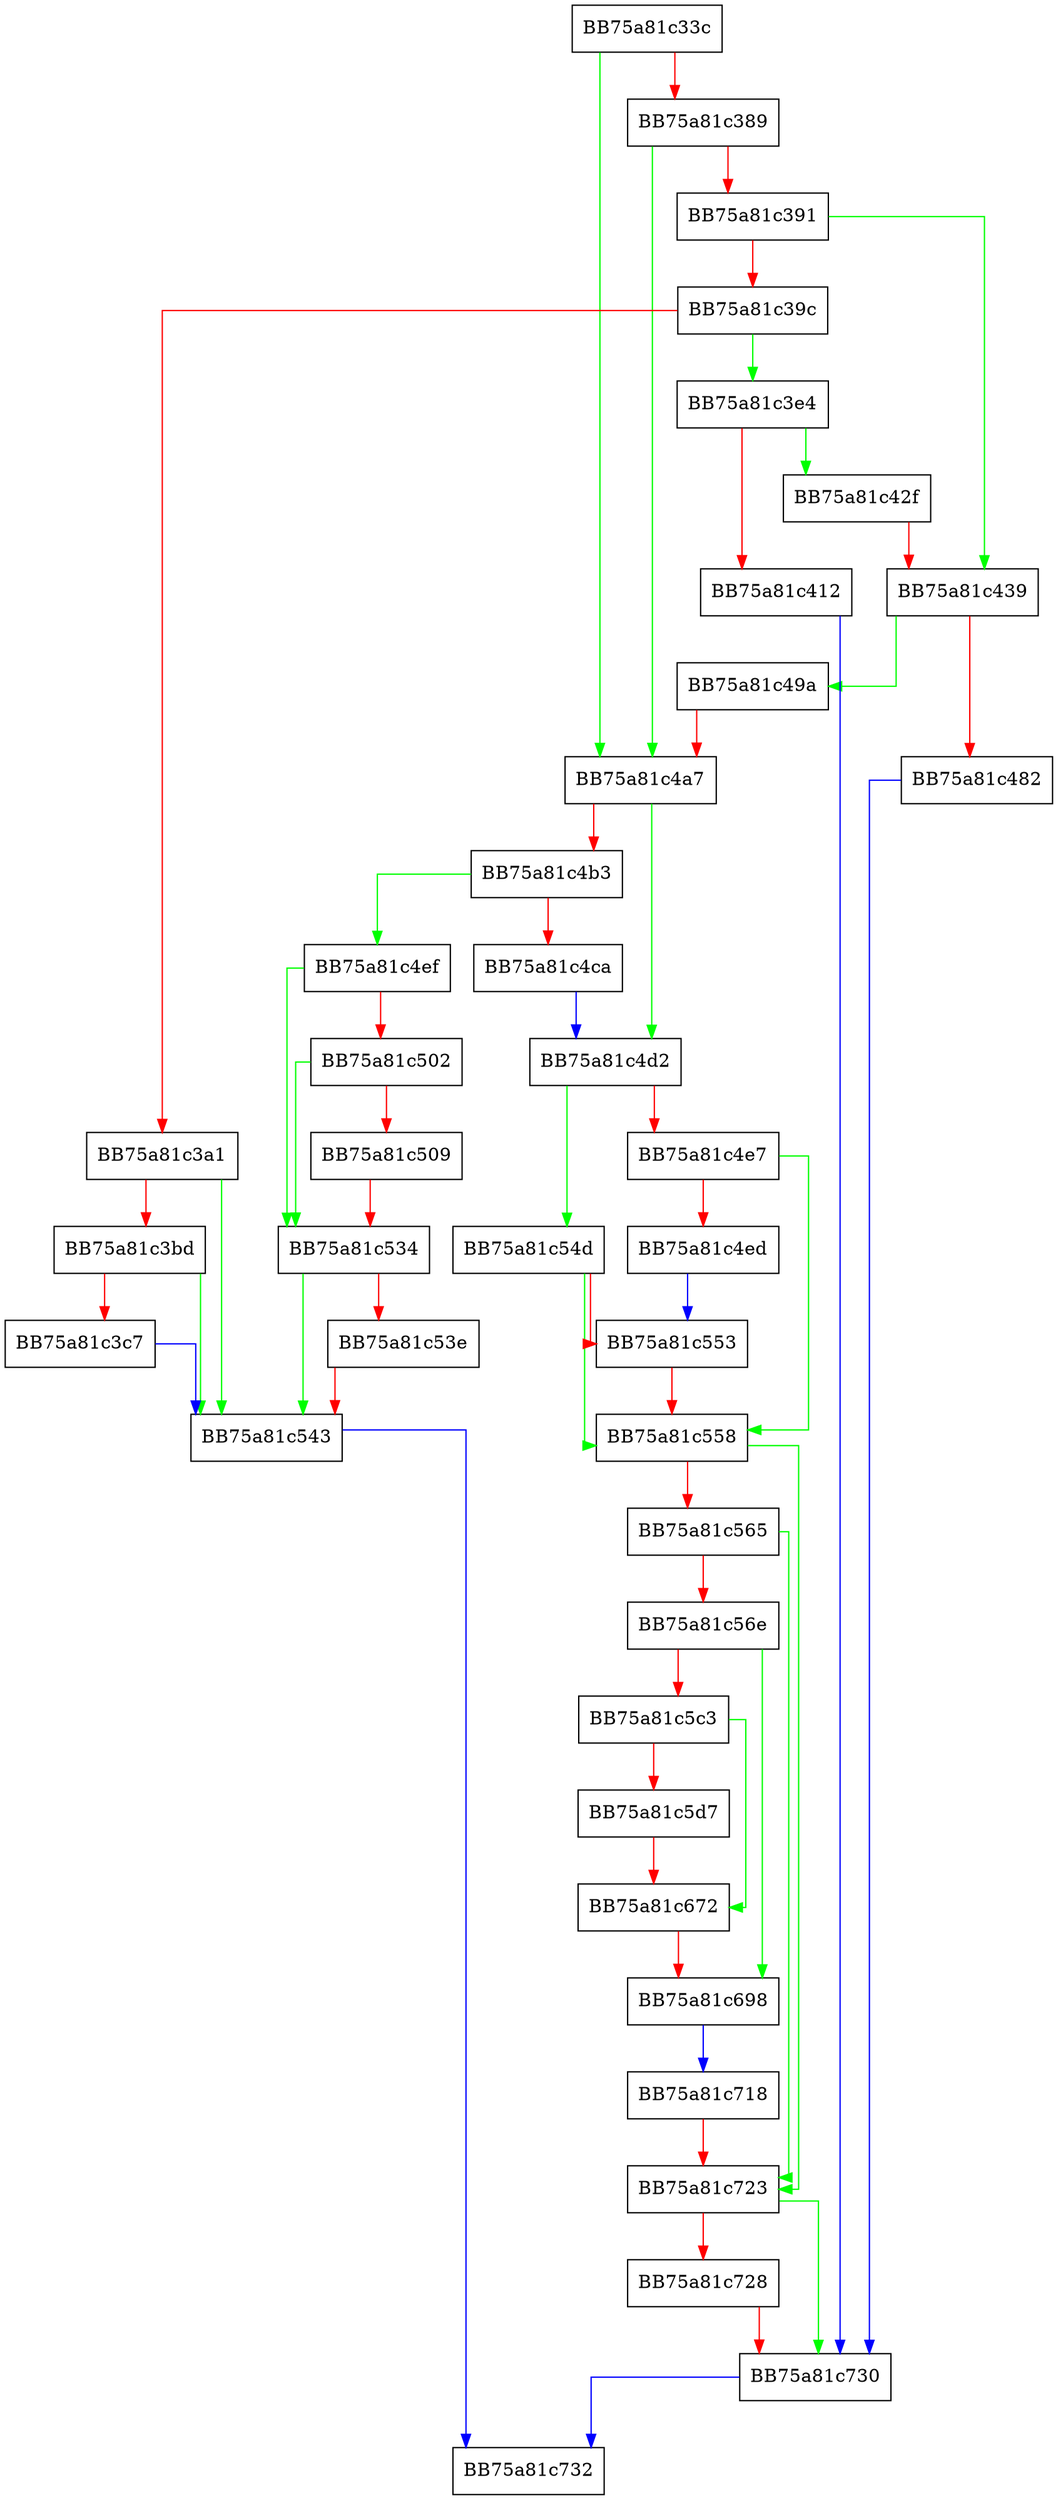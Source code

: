 digraph CheckKnownProcessExclusion {
  node [shape="box"];
  graph [splines=ortho];
  BB75a81c33c -> BB75a81c4a7 [color="green"];
  BB75a81c33c -> BB75a81c389 [color="red"];
  BB75a81c389 -> BB75a81c4a7 [color="green"];
  BB75a81c389 -> BB75a81c391 [color="red"];
  BB75a81c391 -> BB75a81c439 [color="green"];
  BB75a81c391 -> BB75a81c39c [color="red"];
  BB75a81c39c -> BB75a81c3e4 [color="green"];
  BB75a81c39c -> BB75a81c3a1 [color="red"];
  BB75a81c3a1 -> BB75a81c543 [color="green"];
  BB75a81c3a1 -> BB75a81c3bd [color="red"];
  BB75a81c3bd -> BB75a81c543 [color="green"];
  BB75a81c3bd -> BB75a81c3c7 [color="red"];
  BB75a81c3c7 -> BB75a81c543 [color="blue"];
  BB75a81c3e4 -> BB75a81c42f [color="green"];
  BB75a81c3e4 -> BB75a81c412 [color="red"];
  BB75a81c412 -> BB75a81c730 [color="blue"];
  BB75a81c42f -> BB75a81c439 [color="red"];
  BB75a81c439 -> BB75a81c49a [color="green"];
  BB75a81c439 -> BB75a81c482 [color="red"];
  BB75a81c482 -> BB75a81c730 [color="blue"];
  BB75a81c49a -> BB75a81c4a7 [color="red"];
  BB75a81c4a7 -> BB75a81c4d2 [color="green"];
  BB75a81c4a7 -> BB75a81c4b3 [color="red"];
  BB75a81c4b3 -> BB75a81c4ef [color="green"];
  BB75a81c4b3 -> BB75a81c4ca [color="red"];
  BB75a81c4ca -> BB75a81c4d2 [color="blue"];
  BB75a81c4d2 -> BB75a81c54d [color="green"];
  BB75a81c4d2 -> BB75a81c4e7 [color="red"];
  BB75a81c4e7 -> BB75a81c558 [color="green"];
  BB75a81c4e7 -> BB75a81c4ed [color="red"];
  BB75a81c4ed -> BB75a81c553 [color="blue"];
  BB75a81c4ef -> BB75a81c534 [color="green"];
  BB75a81c4ef -> BB75a81c502 [color="red"];
  BB75a81c502 -> BB75a81c534 [color="green"];
  BB75a81c502 -> BB75a81c509 [color="red"];
  BB75a81c509 -> BB75a81c534 [color="red"];
  BB75a81c534 -> BB75a81c543 [color="green"];
  BB75a81c534 -> BB75a81c53e [color="red"];
  BB75a81c53e -> BB75a81c543 [color="red"];
  BB75a81c543 -> BB75a81c732 [color="blue"];
  BB75a81c54d -> BB75a81c558 [color="green"];
  BB75a81c54d -> BB75a81c553 [color="red"];
  BB75a81c553 -> BB75a81c558 [color="red"];
  BB75a81c558 -> BB75a81c723 [color="green"];
  BB75a81c558 -> BB75a81c565 [color="red"];
  BB75a81c565 -> BB75a81c723 [color="green"];
  BB75a81c565 -> BB75a81c56e [color="red"];
  BB75a81c56e -> BB75a81c698 [color="green"];
  BB75a81c56e -> BB75a81c5c3 [color="red"];
  BB75a81c5c3 -> BB75a81c672 [color="green"];
  BB75a81c5c3 -> BB75a81c5d7 [color="red"];
  BB75a81c5d7 -> BB75a81c672 [color="red"];
  BB75a81c672 -> BB75a81c698 [color="red"];
  BB75a81c698 -> BB75a81c718 [color="blue"];
  BB75a81c718 -> BB75a81c723 [color="red"];
  BB75a81c723 -> BB75a81c730 [color="green"];
  BB75a81c723 -> BB75a81c728 [color="red"];
  BB75a81c728 -> BB75a81c730 [color="red"];
  BB75a81c730 -> BB75a81c732 [color="blue"];
}